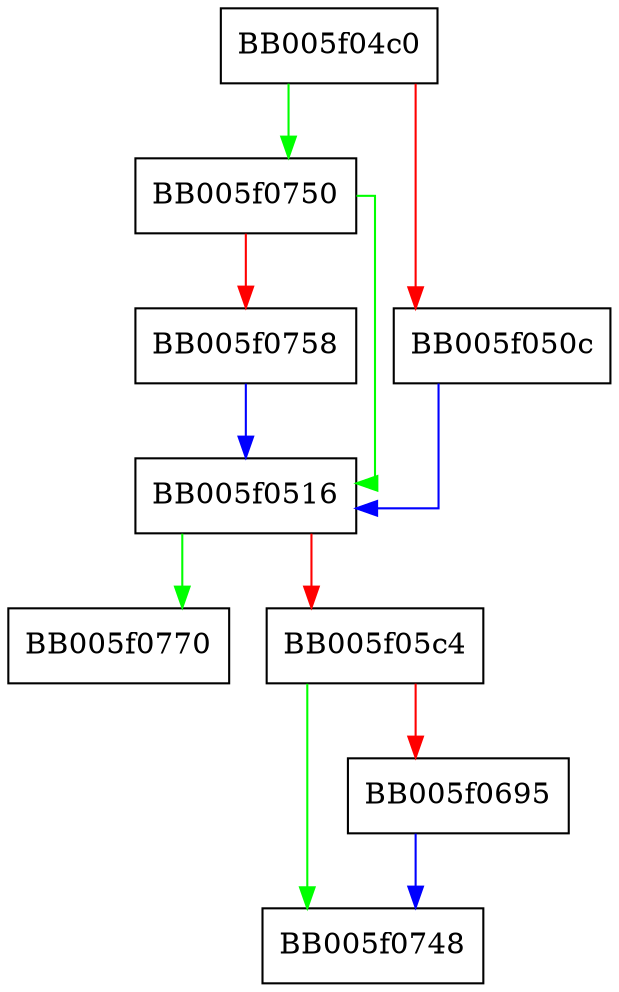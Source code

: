 digraph OPENSSL_gmtime_adj {
  node [shape="box"];
  graph [splines=ortho];
  BB005f04c0 -> BB005f0750 [color="green"];
  BB005f04c0 -> BB005f050c [color="red"];
  BB005f050c -> BB005f0516 [color="blue"];
  BB005f0516 -> BB005f0770 [color="green"];
  BB005f0516 -> BB005f05c4 [color="red"];
  BB005f05c4 -> BB005f0748 [color="green"];
  BB005f05c4 -> BB005f0695 [color="red"];
  BB005f0695 -> BB005f0748 [color="blue"];
  BB005f0750 -> BB005f0516 [color="green"];
  BB005f0750 -> BB005f0758 [color="red"];
  BB005f0758 -> BB005f0516 [color="blue"];
}